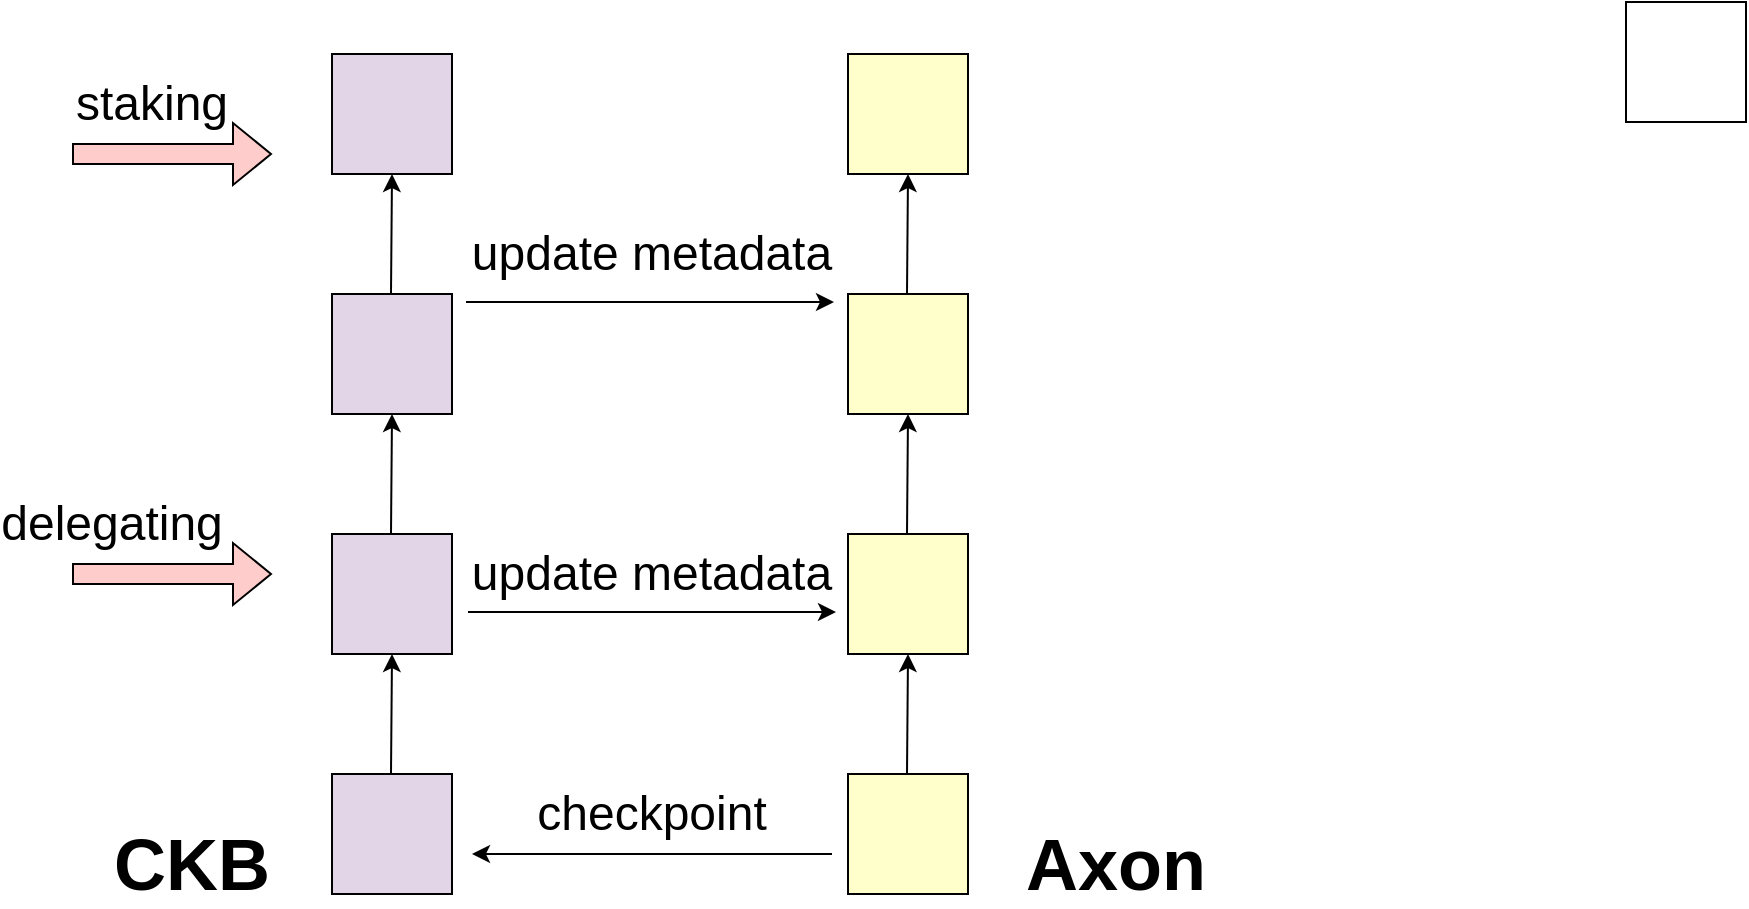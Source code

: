 <mxfile version="20.8.16" type="github">
  <diagram id="prtHgNgQTEPvFCAcTncT" name="Page-1">
    <mxGraphModel dx="1498" dy="556" grid="0" gridSize="10" guides="1" tooltips="1" connect="1" arrows="1" fold="1" page="0" pageScale="1" pageWidth="827" pageHeight="1169" math="0" shadow="0">
      <root>
        <mxCell id="0" />
        <mxCell id="1" parent="0" />
        <mxCell id="AaNuVNxDxawsNwJPwwFY-3" value="" style="whiteSpace=wrap;html=1;aspect=fixed;fillColor=#E1D5E7;" vertex="1" parent="1">
          <mxGeometry x="93" y="116" width="60" height="60" as="geometry" />
        </mxCell>
        <mxCell id="AaNuVNxDxawsNwJPwwFY-7" value="" style="whiteSpace=wrap;html=1;aspect=fixed;" vertex="1" parent="1">
          <mxGeometry x="740" y="90" width="60" height="60" as="geometry" />
        </mxCell>
        <mxCell id="AaNuVNxDxawsNwJPwwFY-9" value="" style="endArrow=classic;html=1;rounded=0;entryX=0.5;entryY=1;entryDx=0;entryDy=0;" edge="1" parent="1" target="AaNuVNxDxawsNwJPwwFY-3">
          <mxGeometry width="50" height="50" relative="1" as="geometry">
            <mxPoint x="122.5" y="236" as="sourcePoint" />
            <mxPoint x="122.5" y="186" as="targetPoint" />
          </mxGeometry>
        </mxCell>
        <mxCell id="AaNuVNxDxawsNwJPwwFY-10" value="" style="whiteSpace=wrap;html=1;aspect=fixed;fillColor=#E1D5E7;" vertex="1" parent="1">
          <mxGeometry x="93" y="236" width="60" height="60" as="geometry" />
        </mxCell>
        <mxCell id="AaNuVNxDxawsNwJPwwFY-11" value="" style="endArrow=classic;html=1;rounded=0;entryX=0.5;entryY=1;entryDx=0;entryDy=0;" edge="1" parent="1" target="AaNuVNxDxawsNwJPwwFY-10">
          <mxGeometry width="50" height="50" relative="1" as="geometry">
            <mxPoint x="122.5" y="356" as="sourcePoint" />
            <mxPoint x="122.5" y="306" as="targetPoint" />
          </mxGeometry>
        </mxCell>
        <mxCell id="AaNuVNxDxawsNwJPwwFY-12" value="" style="whiteSpace=wrap;html=1;aspect=fixed;fillColor=#E1D5E7;" vertex="1" parent="1">
          <mxGeometry x="93" y="356" width="60" height="60" as="geometry" />
        </mxCell>
        <mxCell id="AaNuVNxDxawsNwJPwwFY-13" value="" style="endArrow=classic;html=1;rounded=0;entryX=0.5;entryY=1;entryDx=0;entryDy=0;" edge="1" parent="1" target="AaNuVNxDxawsNwJPwwFY-12">
          <mxGeometry width="50" height="50" relative="1" as="geometry">
            <mxPoint x="122.5" y="476" as="sourcePoint" />
            <mxPoint x="122.5" y="426" as="targetPoint" />
          </mxGeometry>
        </mxCell>
        <mxCell id="AaNuVNxDxawsNwJPwwFY-14" value="" style="whiteSpace=wrap;html=1;aspect=fixed;fillColor=#E1D5E7;" vertex="1" parent="1">
          <mxGeometry x="93" y="476" width="60" height="60" as="geometry" />
        </mxCell>
        <mxCell id="AaNuVNxDxawsNwJPwwFY-15" value="" style="shape=flexArrow;endArrow=classic;html=1;rounded=0;fillColor=#FFCCCC;" edge="1" parent="1">
          <mxGeometry width="50" height="50" relative="1" as="geometry">
            <mxPoint x="-37" y="166" as="sourcePoint" />
            <mxPoint x="63" y="166" as="targetPoint" />
          </mxGeometry>
        </mxCell>
        <mxCell id="AaNuVNxDxawsNwJPwwFY-16" value="&lt;font style=&quot;font-size: 24px;&quot;&gt;staking&lt;/font&gt;" style="text;strokeColor=none;align=center;fillColor=none;html=1;verticalAlign=middle;whiteSpace=wrap;rounded=0;" vertex="1" parent="1">
          <mxGeometry x="-27" y="126" width="60" height="30" as="geometry" />
        </mxCell>
        <mxCell id="AaNuVNxDxawsNwJPwwFY-17" value="" style="shape=flexArrow;endArrow=classic;html=1;rounded=0;fillColor=#FFCCCC;" edge="1" parent="1">
          <mxGeometry width="50" height="50" relative="1" as="geometry">
            <mxPoint x="-37" y="376" as="sourcePoint" />
            <mxPoint x="63" y="376" as="targetPoint" />
          </mxGeometry>
        </mxCell>
        <mxCell id="AaNuVNxDxawsNwJPwwFY-18" value="&lt;font style=&quot;font-size: 24px;&quot;&gt;delegating&lt;/font&gt;" style="text;strokeColor=none;align=center;fillColor=none;html=1;verticalAlign=middle;whiteSpace=wrap;rounded=0;" vertex="1" parent="1">
          <mxGeometry x="-67" y="336" width="100" height="30" as="geometry" />
        </mxCell>
        <mxCell id="AaNuVNxDxawsNwJPwwFY-19" value="" style="whiteSpace=wrap;html=1;aspect=fixed;fillColor=#FFFFCC;" vertex="1" parent="1">
          <mxGeometry x="351" y="116" width="60" height="60" as="geometry" />
        </mxCell>
        <mxCell id="AaNuVNxDxawsNwJPwwFY-20" value="" style="endArrow=classic;html=1;rounded=0;entryX=0.5;entryY=1;entryDx=0;entryDy=0;" edge="1" parent="1" target="AaNuVNxDxawsNwJPwwFY-19">
          <mxGeometry width="50" height="50" relative="1" as="geometry">
            <mxPoint x="380.5" y="236" as="sourcePoint" />
            <mxPoint x="380.5" y="186" as="targetPoint" />
          </mxGeometry>
        </mxCell>
        <mxCell id="AaNuVNxDxawsNwJPwwFY-21" value="" style="whiteSpace=wrap;html=1;aspect=fixed;fillColor=#FFFFCC;" vertex="1" parent="1">
          <mxGeometry x="351" y="236" width="60" height="60" as="geometry" />
        </mxCell>
        <mxCell id="AaNuVNxDxawsNwJPwwFY-22" value="" style="endArrow=classic;html=1;rounded=0;entryX=0.5;entryY=1;entryDx=0;entryDy=0;" edge="1" parent="1" target="AaNuVNxDxawsNwJPwwFY-21">
          <mxGeometry width="50" height="50" relative="1" as="geometry">
            <mxPoint x="380.5" y="356" as="sourcePoint" />
            <mxPoint x="380.5" y="306" as="targetPoint" />
          </mxGeometry>
        </mxCell>
        <mxCell id="AaNuVNxDxawsNwJPwwFY-23" value="" style="whiteSpace=wrap;html=1;aspect=fixed;fillColor=#FFFFCC;" vertex="1" parent="1">
          <mxGeometry x="351" y="356" width="60" height="60" as="geometry" />
        </mxCell>
        <mxCell id="AaNuVNxDxawsNwJPwwFY-24" value="" style="endArrow=classic;html=1;rounded=0;entryX=0.5;entryY=1;entryDx=0;entryDy=0;" edge="1" parent="1" target="AaNuVNxDxawsNwJPwwFY-23">
          <mxGeometry width="50" height="50" relative="1" as="geometry">
            <mxPoint x="380.5" y="476" as="sourcePoint" />
            <mxPoint x="380.5" y="426" as="targetPoint" />
          </mxGeometry>
        </mxCell>
        <mxCell id="AaNuVNxDxawsNwJPwwFY-25" value="" style="whiteSpace=wrap;html=1;aspect=fixed;fillColor=#FFFFCC;" vertex="1" parent="1">
          <mxGeometry x="351" y="476" width="60" height="60" as="geometry" />
        </mxCell>
        <mxCell id="AaNuVNxDxawsNwJPwwFY-28" value="" style="endArrow=classic;html=1;rounded=0;fontSize=24;" edge="1" parent="1">
          <mxGeometry width="50" height="50" relative="1" as="geometry">
            <mxPoint x="343" y="516" as="sourcePoint" />
            <mxPoint x="163" y="516" as="targetPoint" />
          </mxGeometry>
        </mxCell>
        <mxCell id="AaNuVNxDxawsNwJPwwFY-29" value="&lt;b&gt;&lt;font style=&quot;font-size: 36px;&quot;&gt;CKB&lt;/font&gt;&lt;/b&gt;" style="text;strokeColor=none;align=center;fillColor=none;html=1;verticalAlign=middle;whiteSpace=wrap;rounded=0;fontSize=24;" vertex="1" parent="1">
          <mxGeometry x="-7" y="506" width="60" height="30" as="geometry" />
        </mxCell>
        <mxCell id="AaNuVNxDxawsNwJPwwFY-30" value="&lt;b&gt;&lt;font style=&quot;font-size: 36px;&quot;&gt;Axon&lt;/font&gt;&lt;/b&gt;" style="text;strokeColor=none;align=center;fillColor=none;html=1;verticalAlign=middle;whiteSpace=wrap;rounded=0;fontSize=24;" vertex="1" parent="1">
          <mxGeometry x="455" y="506" width="60" height="30" as="geometry" />
        </mxCell>
        <mxCell id="AaNuVNxDxawsNwJPwwFY-31" value="&lt;font style=&quot;font-size: 24px;&quot;&gt;update metadata&lt;/font&gt;" style="text;strokeColor=none;align=center;fillColor=none;html=1;verticalAlign=middle;whiteSpace=wrap;rounded=0;fontSize=36;" vertex="1" parent="1">
          <mxGeometry x="113" y="356" width="280" height="30" as="geometry" />
        </mxCell>
        <mxCell id="AaNuVNxDxawsNwJPwwFY-32" value="&lt;font style=&quot;font-size: 24px;&quot;&gt;update metadata&lt;/font&gt;" style="text;strokeColor=none;align=center;fillColor=none;html=1;verticalAlign=middle;whiteSpace=wrap;rounded=0;fontSize=36;" vertex="1" parent="1">
          <mxGeometry x="113" y="196" width="280" height="30" as="geometry" />
        </mxCell>
        <mxCell id="AaNuVNxDxawsNwJPwwFY-33" value="&lt;font style=&quot;font-size: 24px;&quot;&gt;checkpoint&lt;/font&gt;" style="text;strokeColor=none;align=center;fillColor=none;html=1;verticalAlign=middle;whiteSpace=wrap;rounded=0;fontSize=36;" vertex="1" parent="1">
          <mxGeometry x="113" y="476" width="280" height="30" as="geometry" />
        </mxCell>
        <mxCell id="AaNuVNxDxawsNwJPwwFY-34" value="" style="endArrow=classic;html=1;rounded=0;fontSize=24;fillColor=#FFCCCC;" edge="1" parent="1">
          <mxGeometry width="50" height="50" relative="1" as="geometry">
            <mxPoint x="160" y="240" as="sourcePoint" />
            <mxPoint x="344" y="240" as="targetPoint" />
          </mxGeometry>
        </mxCell>
        <mxCell id="AaNuVNxDxawsNwJPwwFY-35" value="" style="endArrow=classic;html=1;rounded=0;fontSize=24;fillColor=#FFCCCC;" edge="1" parent="1">
          <mxGeometry width="50" height="50" relative="1" as="geometry">
            <mxPoint x="161" y="395" as="sourcePoint" />
            <mxPoint x="345" y="395" as="targetPoint" />
          </mxGeometry>
        </mxCell>
      </root>
    </mxGraphModel>
  </diagram>
</mxfile>
